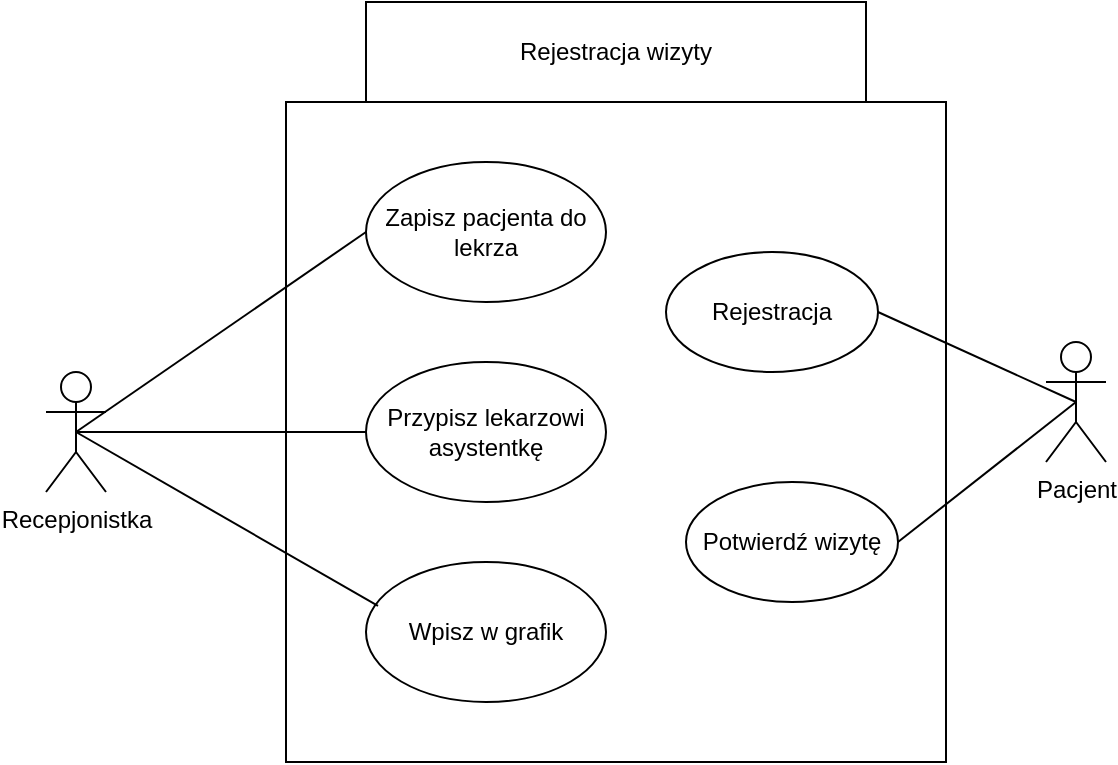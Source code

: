 <mxfile version="21.3.0" type="device">
  <diagram name="Strona-1" id="Uu0WhD-oibmJ6Q5krLVX">
    <mxGraphModel dx="1434" dy="782" grid="1" gridSize="10" guides="1" tooltips="1" connect="1" arrows="1" fold="1" page="1" pageScale="1" pageWidth="827" pageHeight="1169" math="0" shadow="0">
      <root>
        <mxCell id="0" />
        <mxCell id="1" parent="0" />
        <mxCell id="zo0r8RxoVhE8TmbRMtNV-1" value="" style="whiteSpace=wrap;html=1;aspect=fixed;" parent="1" vertex="1">
          <mxGeometry x="230" y="190" width="330" height="330" as="geometry" />
        </mxCell>
        <mxCell id="zo0r8RxoVhE8TmbRMtNV-2" value="Pacjent" style="shape=umlActor;verticalLabelPosition=bottom;verticalAlign=top;html=1;outlineConnect=0;" parent="1" vertex="1">
          <mxGeometry x="610" y="310" width="30" height="60" as="geometry" />
        </mxCell>
        <mxCell id="zo0r8RxoVhE8TmbRMtNV-3" value="Rejestracja" style="ellipse;whiteSpace=wrap;html=1;" parent="1" vertex="1">
          <mxGeometry x="420" y="265" width="106" height="60" as="geometry" />
        </mxCell>
        <mxCell id="zo0r8RxoVhE8TmbRMtNV-4" value="" style="endArrow=none;html=1;rounded=0;entryX=1;entryY=0.5;entryDx=0;entryDy=0;exitX=0.5;exitY=0.5;exitDx=0;exitDy=0;exitPerimeter=0;" parent="1" source="zo0r8RxoVhE8TmbRMtNV-2" target="zo0r8RxoVhE8TmbRMtNV-3" edge="1">
          <mxGeometry relative="1" as="geometry">
            <mxPoint x="330" y="280" as="sourcePoint" />
            <mxPoint x="490" y="280" as="targetPoint" />
          </mxGeometry>
        </mxCell>
        <mxCell id="zo0r8RxoVhE8TmbRMtNV-5" value="Zapisz pacjenta do lekrza" style="ellipse;whiteSpace=wrap;html=1;" parent="1" vertex="1">
          <mxGeometry x="270" y="220" width="120" height="70" as="geometry" />
        </mxCell>
        <mxCell id="zo0r8RxoVhE8TmbRMtNV-6" value="Recepjonistka" style="shape=umlActor;verticalLabelPosition=bottom;verticalAlign=top;html=1;outlineConnect=0;" parent="1" vertex="1">
          <mxGeometry x="110" y="325" width="30" height="60" as="geometry" />
        </mxCell>
        <mxCell id="zo0r8RxoVhE8TmbRMtNV-7" value="" style="endArrow=none;html=1;rounded=0;entryX=0.5;entryY=0.5;entryDx=0;entryDy=0;exitX=0;exitY=0.5;exitDx=0;exitDy=0;entryPerimeter=0;" parent="1" source="zo0r8RxoVhE8TmbRMtNV-5" target="zo0r8RxoVhE8TmbRMtNV-6" edge="1">
          <mxGeometry relative="1" as="geometry">
            <mxPoint x="269" y="250" as="sourcePoint" />
            <mxPoint x="180" y="250" as="targetPoint" />
          </mxGeometry>
        </mxCell>
        <mxCell id="zo0r8RxoVhE8TmbRMtNV-11" value="&lt;div&gt;Przypisz lekarzowi asystentkę&lt;/div&gt;" style="ellipse;whiteSpace=wrap;html=1;" parent="1" vertex="1">
          <mxGeometry x="270" y="320" width="120" height="70" as="geometry" />
        </mxCell>
        <mxCell id="zo0r8RxoVhE8TmbRMtNV-12" value="Wpisz w grafik" style="ellipse;whiteSpace=wrap;html=1;" parent="1" vertex="1">
          <mxGeometry x="270" y="420" width="120" height="70" as="geometry" />
        </mxCell>
        <mxCell id="zo0r8RxoVhE8TmbRMtNV-13" value="" style="endArrow=none;html=1;rounded=0;entryX=0.5;entryY=0.5;entryDx=0;entryDy=0;exitX=0;exitY=0.5;exitDx=0;exitDy=0;entryPerimeter=0;" parent="1" source="zo0r8RxoVhE8TmbRMtNV-11" target="zo0r8RxoVhE8TmbRMtNV-6" edge="1">
          <mxGeometry relative="1" as="geometry">
            <mxPoint x="280" y="305" as="sourcePoint" />
            <mxPoint x="155" y="330" as="targetPoint" />
          </mxGeometry>
        </mxCell>
        <mxCell id="zo0r8RxoVhE8TmbRMtNV-14" value="" style="endArrow=none;html=1;rounded=0;entryX=0.5;entryY=0.5;entryDx=0;entryDy=0;entryPerimeter=0;exitX=0.05;exitY=0.314;exitDx=0;exitDy=0;exitPerimeter=0;" parent="1" source="zo0r8RxoVhE8TmbRMtNV-12" target="zo0r8RxoVhE8TmbRMtNV-6" edge="1">
          <mxGeometry relative="1" as="geometry">
            <mxPoint x="290" y="315" as="sourcePoint" />
            <mxPoint x="165" y="340" as="targetPoint" />
          </mxGeometry>
        </mxCell>
        <mxCell id="zo0r8RxoVhE8TmbRMtNV-16" value="Rejestracja wizyty" style="rounded=0;whiteSpace=wrap;html=1;" parent="1" vertex="1">
          <mxGeometry x="270" y="140" width="250" height="50" as="geometry" />
        </mxCell>
        <mxCell id="zo0r8RxoVhE8TmbRMtNV-18" value="Potwierdź wizytę" style="ellipse;whiteSpace=wrap;html=1;" parent="1" vertex="1">
          <mxGeometry x="430" y="380" width="106" height="60" as="geometry" />
        </mxCell>
        <mxCell id="zo0r8RxoVhE8TmbRMtNV-19" value="" style="endArrow=none;html=1;rounded=0;entryX=1;entryY=0.5;entryDx=0;entryDy=0;exitX=0.5;exitY=0.5;exitDx=0;exitDy=0;exitPerimeter=0;" parent="1" source="zo0r8RxoVhE8TmbRMtNV-2" target="zo0r8RxoVhE8TmbRMtNV-18" edge="1">
          <mxGeometry relative="1" as="geometry">
            <mxPoint x="635" y="330" as="sourcePoint" />
            <mxPoint x="544" y="364" as="targetPoint" />
          </mxGeometry>
        </mxCell>
      </root>
    </mxGraphModel>
  </diagram>
</mxfile>
